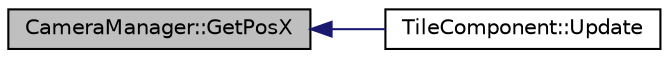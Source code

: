 digraph "CameraManager::GetPosX"
{
  edge [fontname="Helvetica",fontsize="10",labelfontname="Helvetica",labelfontsize="10"];
  node [fontname="Helvetica",fontsize="10",shape=record];
  rankdir="LR";
  Node1 [label="CameraManager::GetPosX",height=0.2,width=0.4,color="black", fillcolor="grey75", style="filled", fontcolor="black"];
  Node1 -> Node2 [dir="back",color="midnightblue",fontsize="10",style="solid",fontname="Helvetica"];
  Node2 [label="TileComponent::Update",height=0.2,width=0.4,color="black", fillcolor="white", style="filled",URL="$class_tile_component.html#a0486a87a70992fa53eceb5f870200aa3"];
}
